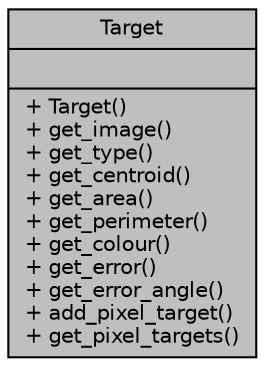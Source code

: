 digraph "Target"
{
  edge [fontname="Helvetica",fontsize="10",labelfontname="Helvetica",labelfontsize="10"];
  node [fontname="Helvetica",fontsize="10",shape=record];
  Node1 [label="{Target\n||+ Target()\l+ get_image()\l+ get_type()\l+ get_centroid()\l+ get_area()\l+ get_perimeter()\l+ get_colour()\l+ get_error()\l+ get_error_angle()\l+ add_pixel_target()\l+ get_pixel_targets()\l}",height=0.2,width=0.4,color="black", fillcolor="grey75", style="filled" fontcolor="black"];
}
